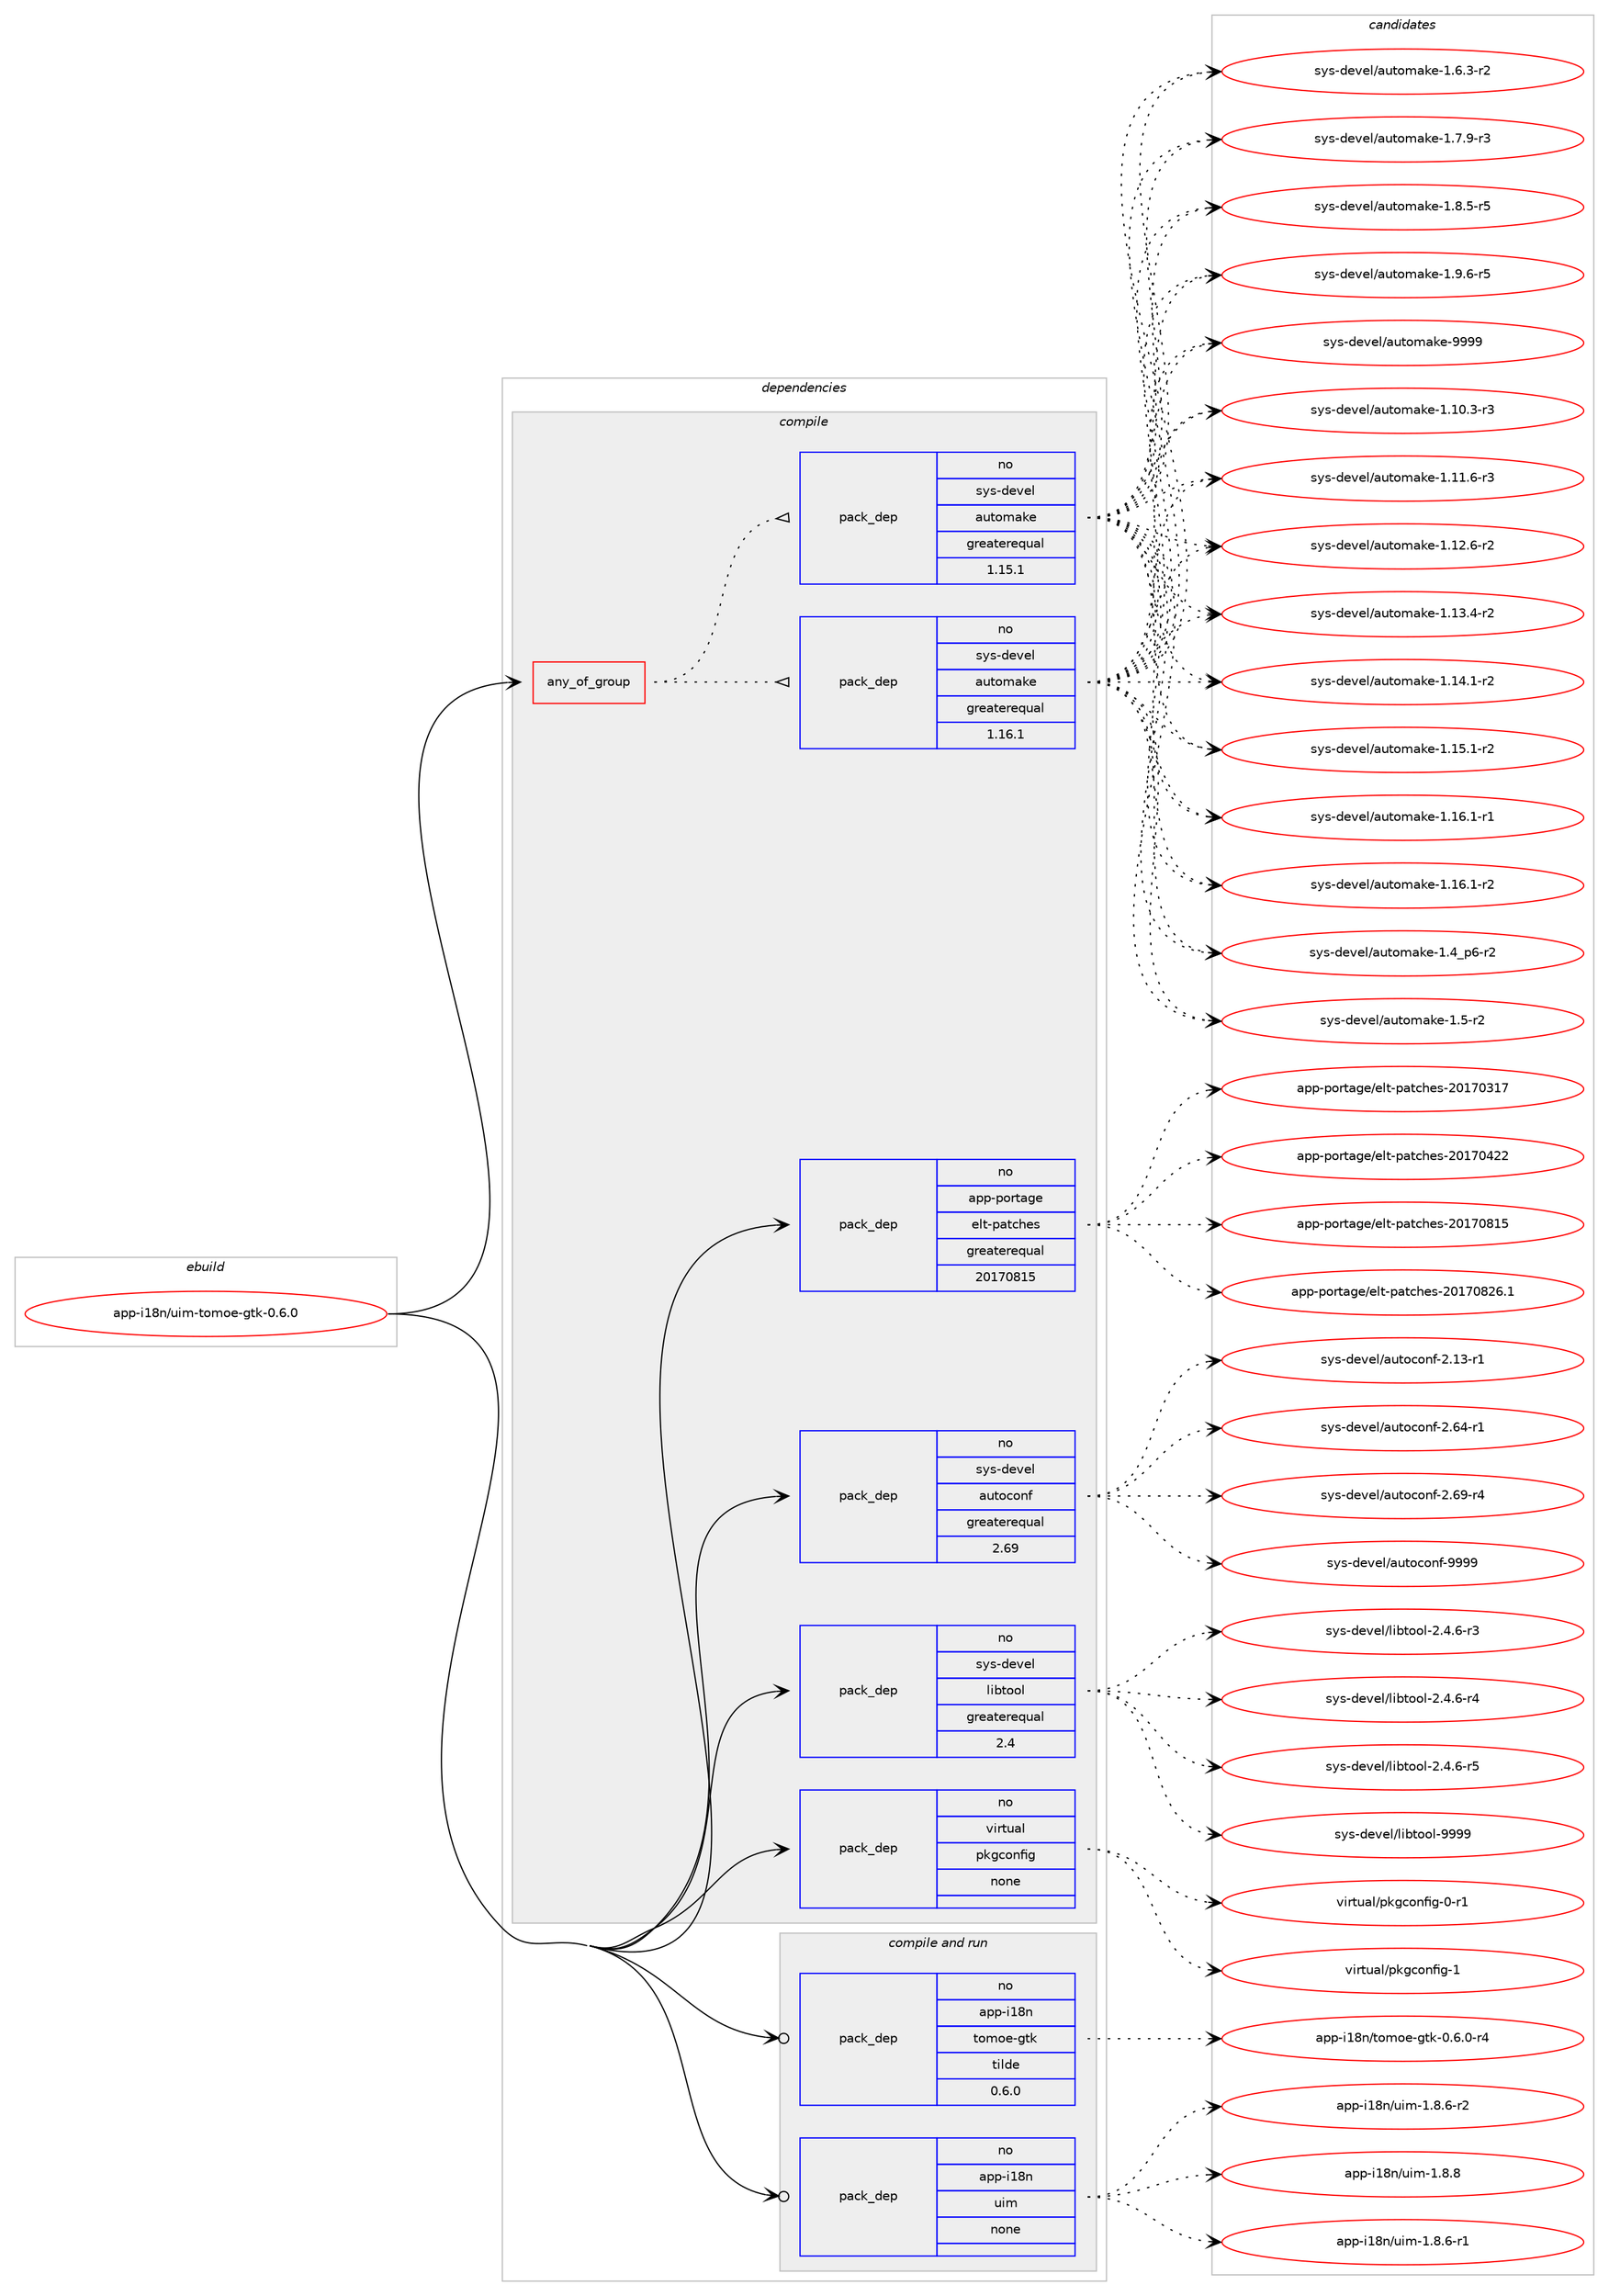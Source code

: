 digraph prolog {

# *************
# Graph options
# *************

newrank=true;
concentrate=true;
compound=true;
graph [rankdir=LR,fontname=Helvetica,fontsize=10,ranksep=1.5];#, ranksep=2.5, nodesep=0.2];
edge  [arrowhead=vee];
node  [fontname=Helvetica,fontsize=10];

# **********
# The ebuild
# **********

subgraph cluster_leftcol {
color=gray;
rank=same;
label=<<i>ebuild</i>>;
id [label="app-i18n/uim-tomoe-gtk-0.6.0", color=red, width=4, href="../app-i18n/uim-tomoe-gtk-0.6.0.svg"];
}

# ****************
# The dependencies
# ****************

subgraph cluster_midcol {
color=gray;
label=<<i>dependencies</i>>;
subgraph cluster_compile {
fillcolor="#eeeeee";
style=filled;
label=<<i>compile</i>>;
subgraph any8648 {
dependency496082 [label=<<TABLE BORDER="0" CELLBORDER="1" CELLSPACING="0" CELLPADDING="4"><TR><TD CELLPADDING="10">any_of_group</TD></TR></TABLE>>, shape=none, color=red];subgraph pack368570 {
dependency496083 [label=<<TABLE BORDER="0" CELLBORDER="1" CELLSPACING="0" CELLPADDING="4" WIDTH="220"><TR><TD ROWSPAN="6" CELLPADDING="30">pack_dep</TD></TR><TR><TD WIDTH="110">no</TD></TR><TR><TD>sys-devel</TD></TR><TR><TD>automake</TD></TR><TR><TD>greaterequal</TD></TR><TR><TD>1.16.1</TD></TR></TABLE>>, shape=none, color=blue];
}
dependency496082:e -> dependency496083:w [weight=20,style="dotted",arrowhead="oinv"];
subgraph pack368571 {
dependency496084 [label=<<TABLE BORDER="0" CELLBORDER="1" CELLSPACING="0" CELLPADDING="4" WIDTH="220"><TR><TD ROWSPAN="6" CELLPADDING="30">pack_dep</TD></TR><TR><TD WIDTH="110">no</TD></TR><TR><TD>sys-devel</TD></TR><TR><TD>automake</TD></TR><TR><TD>greaterequal</TD></TR><TR><TD>1.15.1</TD></TR></TABLE>>, shape=none, color=blue];
}
dependency496082:e -> dependency496084:w [weight=20,style="dotted",arrowhead="oinv"];
}
id:e -> dependency496082:w [weight=20,style="solid",arrowhead="vee"];
subgraph pack368572 {
dependency496085 [label=<<TABLE BORDER="0" CELLBORDER="1" CELLSPACING="0" CELLPADDING="4" WIDTH="220"><TR><TD ROWSPAN="6" CELLPADDING="30">pack_dep</TD></TR><TR><TD WIDTH="110">no</TD></TR><TR><TD>app-portage</TD></TR><TR><TD>elt-patches</TD></TR><TR><TD>greaterequal</TD></TR><TR><TD>20170815</TD></TR></TABLE>>, shape=none, color=blue];
}
id:e -> dependency496085:w [weight=20,style="solid",arrowhead="vee"];
subgraph pack368573 {
dependency496086 [label=<<TABLE BORDER="0" CELLBORDER="1" CELLSPACING="0" CELLPADDING="4" WIDTH="220"><TR><TD ROWSPAN="6" CELLPADDING="30">pack_dep</TD></TR><TR><TD WIDTH="110">no</TD></TR><TR><TD>sys-devel</TD></TR><TR><TD>autoconf</TD></TR><TR><TD>greaterequal</TD></TR><TR><TD>2.69</TD></TR></TABLE>>, shape=none, color=blue];
}
id:e -> dependency496086:w [weight=20,style="solid",arrowhead="vee"];
subgraph pack368574 {
dependency496087 [label=<<TABLE BORDER="0" CELLBORDER="1" CELLSPACING="0" CELLPADDING="4" WIDTH="220"><TR><TD ROWSPAN="6" CELLPADDING="30">pack_dep</TD></TR><TR><TD WIDTH="110">no</TD></TR><TR><TD>sys-devel</TD></TR><TR><TD>libtool</TD></TR><TR><TD>greaterequal</TD></TR><TR><TD>2.4</TD></TR></TABLE>>, shape=none, color=blue];
}
id:e -> dependency496087:w [weight=20,style="solid",arrowhead="vee"];
subgraph pack368575 {
dependency496088 [label=<<TABLE BORDER="0" CELLBORDER="1" CELLSPACING="0" CELLPADDING="4" WIDTH="220"><TR><TD ROWSPAN="6" CELLPADDING="30">pack_dep</TD></TR><TR><TD WIDTH="110">no</TD></TR><TR><TD>virtual</TD></TR><TR><TD>pkgconfig</TD></TR><TR><TD>none</TD></TR><TR><TD></TD></TR></TABLE>>, shape=none, color=blue];
}
id:e -> dependency496088:w [weight=20,style="solid",arrowhead="vee"];
}
subgraph cluster_compileandrun {
fillcolor="#eeeeee";
style=filled;
label=<<i>compile and run</i>>;
subgraph pack368576 {
dependency496089 [label=<<TABLE BORDER="0" CELLBORDER="1" CELLSPACING="0" CELLPADDING="4" WIDTH="220"><TR><TD ROWSPAN="6" CELLPADDING="30">pack_dep</TD></TR><TR><TD WIDTH="110">no</TD></TR><TR><TD>app-i18n</TD></TR><TR><TD>tomoe-gtk</TD></TR><TR><TD>tilde</TD></TR><TR><TD>0.6.0</TD></TR></TABLE>>, shape=none, color=blue];
}
id:e -> dependency496089:w [weight=20,style="solid",arrowhead="odotvee"];
subgraph pack368577 {
dependency496090 [label=<<TABLE BORDER="0" CELLBORDER="1" CELLSPACING="0" CELLPADDING="4" WIDTH="220"><TR><TD ROWSPAN="6" CELLPADDING="30">pack_dep</TD></TR><TR><TD WIDTH="110">no</TD></TR><TR><TD>app-i18n</TD></TR><TR><TD>uim</TD></TR><TR><TD>none</TD></TR><TR><TD></TD></TR></TABLE>>, shape=none, color=blue];
}
id:e -> dependency496090:w [weight=20,style="solid",arrowhead="odotvee"];
}
subgraph cluster_run {
fillcolor="#eeeeee";
style=filled;
label=<<i>run</i>>;
}
}

# **************
# The candidates
# **************

subgraph cluster_choices {
rank=same;
color=gray;
label=<<i>candidates</i>>;

subgraph choice368570 {
color=black;
nodesep=1;
choice11512111545100101118101108479711711611110997107101454946494846514511451 [label="sys-devel/automake-1.10.3-r3", color=red, width=4,href="../sys-devel/automake-1.10.3-r3.svg"];
choice11512111545100101118101108479711711611110997107101454946494946544511451 [label="sys-devel/automake-1.11.6-r3", color=red, width=4,href="../sys-devel/automake-1.11.6-r3.svg"];
choice11512111545100101118101108479711711611110997107101454946495046544511450 [label="sys-devel/automake-1.12.6-r2", color=red, width=4,href="../sys-devel/automake-1.12.6-r2.svg"];
choice11512111545100101118101108479711711611110997107101454946495146524511450 [label="sys-devel/automake-1.13.4-r2", color=red, width=4,href="../sys-devel/automake-1.13.4-r2.svg"];
choice11512111545100101118101108479711711611110997107101454946495246494511450 [label="sys-devel/automake-1.14.1-r2", color=red, width=4,href="../sys-devel/automake-1.14.1-r2.svg"];
choice11512111545100101118101108479711711611110997107101454946495346494511450 [label="sys-devel/automake-1.15.1-r2", color=red, width=4,href="../sys-devel/automake-1.15.1-r2.svg"];
choice11512111545100101118101108479711711611110997107101454946495446494511449 [label="sys-devel/automake-1.16.1-r1", color=red, width=4,href="../sys-devel/automake-1.16.1-r1.svg"];
choice11512111545100101118101108479711711611110997107101454946495446494511450 [label="sys-devel/automake-1.16.1-r2", color=red, width=4,href="../sys-devel/automake-1.16.1-r2.svg"];
choice115121115451001011181011084797117116111109971071014549465295112544511450 [label="sys-devel/automake-1.4_p6-r2", color=red, width=4,href="../sys-devel/automake-1.4_p6-r2.svg"];
choice11512111545100101118101108479711711611110997107101454946534511450 [label="sys-devel/automake-1.5-r2", color=red, width=4,href="../sys-devel/automake-1.5-r2.svg"];
choice115121115451001011181011084797117116111109971071014549465446514511450 [label="sys-devel/automake-1.6.3-r2", color=red, width=4,href="../sys-devel/automake-1.6.3-r2.svg"];
choice115121115451001011181011084797117116111109971071014549465546574511451 [label="sys-devel/automake-1.7.9-r3", color=red, width=4,href="../sys-devel/automake-1.7.9-r3.svg"];
choice115121115451001011181011084797117116111109971071014549465646534511453 [label="sys-devel/automake-1.8.5-r5", color=red, width=4,href="../sys-devel/automake-1.8.5-r5.svg"];
choice115121115451001011181011084797117116111109971071014549465746544511453 [label="sys-devel/automake-1.9.6-r5", color=red, width=4,href="../sys-devel/automake-1.9.6-r5.svg"];
choice115121115451001011181011084797117116111109971071014557575757 [label="sys-devel/automake-9999", color=red, width=4,href="../sys-devel/automake-9999.svg"];
dependency496083:e -> choice11512111545100101118101108479711711611110997107101454946494846514511451:w [style=dotted,weight="100"];
dependency496083:e -> choice11512111545100101118101108479711711611110997107101454946494946544511451:w [style=dotted,weight="100"];
dependency496083:e -> choice11512111545100101118101108479711711611110997107101454946495046544511450:w [style=dotted,weight="100"];
dependency496083:e -> choice11512111545100101118101108479711711611110997107101454946495146524511450:w [style=dotted,weight="100"];
dependency496083:e -> choice11512111545100101118101108479711711611110997107101454946495246494511450:w [style=dotted,weight="100"];
dependency496083:e -> choice11512111545100101118101108479711711611110997107101454946495346494511450:w [style=dotted,weight="100"];
dependency496083:e -> choice11512111545100101118101108479711711611110997107101454946495446494511449:w [style=dotted,weight="100"];
dependency496083:e -> choice11512111545100101118101108479711711611110997107101454946495446494511450:w [style=dotted,weight="100"];
dependency496083:e -> choice115121115451001011181011084797117116111109971071014549465295112544511450:w [style=dotted,weight="100"];
dependency496083:e -> choice11512111545100101118101108479711711611110997107101454946534511450:w [style=dotted,weight="100"];
dependency496083:e -> choice115121115451001011181011084797117116111109971071014549465446514511450:w [style=dotted,weight="100"];
dependency496083:e -> choice115121115451001011181011084797117116111109971071014549465546574511451:w [style=dotted,weight="100"];
dependency496083:e -> choice115121115451001011181011084797117116111109971071014549465646534511453:w [style=dotted,weight="100"];
dependency496083:e -> choice115121115451001011181011084797117116111109971071014549465746544511453:w [style=dotted,weight="100"];
dependency496083:e -> choice115121115451001011181011084797117116111109971071014557575757:w [style=dotted,weight="100"];
}
subgraph choice368571 {
color=black;
nodesep=1;
choice11512111545100101118101108479711711611110997107101454946494846514511451 [label="sys-devel/automake-1.10.3-r3", color=red, width=4,href="../sys-devel/automake-1.10.3-r3.svg"];
choice11512111545100101118101108479711711611110997107101454946494946544511451 [label="sys-devel/automake-1.11.6-r3", color=red, width=4,href="../sys-devel/automake-1.11.6-r3.svg"];
choice11512111545100101118101108479711711611110997107101454946495046544511450 [label="sys-devel/automake-1.12.6-r2", color=red, width=4,href="../sys-devel/automake-1.12.6-r2.svg"];
choice11512111545100101118101108479711711611110997107101454946495146524511450 [label="sys-devel/automake-1.13.4-r2", color=red, width=4,href="../sys-devel/automake-1.13.4-r2.svg"];
choice11512111545100101118101108479711711611110997107101454946495246494511450 [label="sys-devel/automake-1.14.1-r2", color=red, width=4,href="../sys-devel/automake-1.14.1-r2.svg"];
choice11512111545100101118101108479711711611110997107101454946495346494511450 [label="sys-devel/automake-1.15.1-r2", color=red, width=4,href="../sys-devel/automake-1.15.1-r2.svg"];
choice11512111545100101118101108479711711611110997107101454946495446494511449 [label="sys-devel/automake-1.16.1-r1", color=red, width=4,href="../sys-devel/automake-1.16.1-r1.svg"];
choice11512111545100101118101108479711711611110997107101454946495446494511450 [label="sys-devel/automake-1.16.1-r2", color=red, width=4,href="../sys-devel/automake-1.16.1-r2.svg"];
choice115121115451001011181011084797117116111109971071014549465295112544511450 [label="sys-devel/automake-1.4_p6-r2", color=red, width=4,href="../sys-devel/automake-1.4_p6-r2.svg"];
choice11512111545100101118101108479711711611110997107101454946534511450 [label="sys-devel/automake-1.5-r2", color=red, width=4,href="../sys-devel/automake-1.5-r2.svg"];
choice115121115451001011181011084797117116111109971071014549465446514511450 [label="sys-devel/automake-1.6.3-r2", color=red, width=4,href="../sys-devel/automake-1.6.3-r2.svg"];
choice115121115451001011181011084797117116111109971071014549465546574511451 [label="sys-devel/automake-1.7.9-r3", color=red, width=4,href="../sys-devel/automake-1.7.9-r3.svg"];
choice115121115451001011181011084797117116111109971071014549465646534511453 [label="sys-devel/automake-1.8.5-r5", color=red, width=4,href="../sys-devel/automake-1.8.5-r5.svg"];
choice115121115451001011181011084797117116111109971071014549465746544511453 [label="sys-devel/automake-1.9.6-r5", color=red, width=4,href="../sys-devel/automake-1.9.6-r5.svg"];
choice115121115451001011181011084797117116111109971071014557575757 [label="sys-devel/automake-9999", color=red, width=4,href="../sys-devel/automake-9999.svg"];
dependency496084:e -> choice11512111545100101118101108479711711611110997107101454946494846514511451:w [style=dotted,weight="100"];
dependency496084:e -> choice11512111545100101118101108479711711611110997107101454946494946544511451:w [style=dotted,weight="100"];
dependency496084:e -> choice11512111545100101118101108479711711611110997107101454946495046544511450:w [style=dotted,weight="100"];
dependency496084:e -> choice11512111545100101118101108479711711611110997107101454946495146524511450:w [style=dotted,weight="100"];
dependency496084:e -> choice11512111545100101118101108479711711611110997107101454946495246494511450:w [style=dotted,weight="100"];
dependency496084:e -> choice11512111545100101118101108479711711611110997107101454946495346494511450:w [style=dotted,weight="100"];
dependency496084:e -> choice11512111545100101118101108479711711611110997107101454946495446494511449:w [style=dotted,weight="100"];
dependency496084:e -> choice11512111545100101118101108479711711611110997107101454946495446494511450:w [style=dotted,weight="100"];
dependency496084:e -> choice115121115451001011181011084797117116111109971071014549465295112544511450:w [style=dotted,weight="100"];
dependency496084:e -> choice11512111545100101118101108479711711611110997107101454946534511450:w [style=dotted,weight="100"];
dependency496084:e -> choice115121115451001011181011084797117116111109971071014549465446514511450:w [style=dotted,weight="100"];
dependency496084:e -> choice115121115451001011181011084797117116111109971071014549465546574511451:w [style=dotted,weight="100"];
dependency496084:e -> choice115121115451001011181011084797117116111109971071014549465646534511453:w [style=dotted,weight="100"];
dependency496084:e -> choice115121115451001011181011084797117116111109971071014549465746544511453:w [style=dotted,weight="100"];
dependency496084:e -> choice115121115451001011181011084797117116111109971071014557575757:w [style=dotted,weight="100"];
}
subgraph choice368572 {
color=black;
nodesep=1;
choice97112112451121111141169710310147101108116451129711699104101115455048495548514955 [label="app-portage/elt-patches-20170317", color=red, width=4,href="../app-portage/elt-patches-20170317.svg"];
choice97112112451121111141169710310147101108116451129711699104101115455048495548525050 [label="app-portage/elt-patches-20170422", color=red, width=4,href="../app-portage/elt-patches-20170422.svg"];
choice97112112451121111141169710310147101108116451129711699104101115455048495548564953 [label="app-portage/elt-patches-20170815", color=red, width=4,href="../app-portage/elt-patches-20170815.svg"];
choice971121124511211111411697103101471011081164511297116991041011154550484955485650544649 [label="app-portage/elt-patches-20170826.1", color=red, width=4,href="../app-portage/elt-patches-20170826.1.svg"];
dependency496085:e -> choice97112112451121111141169710310147101108116451129711699104101115455048495548514955:w [style=dotted,weight="100"];
dependency496085:e -> choice97112112451121111141169710310147101108116451129711699104101115455048495548525050:w [style=dotted,weight="100"];
dependency496085:e -> choice97112112451121111141169710310147101108116451129711699104101115455048495548564953:w [style=dotted,weight="100"];
dependency496085:e -> choice971121124511211111411697103101471011081164511297116991041011154550484955485650544649:w [style=dotted,weight="100"];
}
subgraph choice368573 {
color=black;
nodesep=1;
choice1151211154510010111810110847971171161119911111010245504649514511449 [label="sys-devel/autoconf-2.13-r1", color=red, width=4,href="../sys-devel/autoconf-2.13-r1.svg"];
choice1151211154510010111810110847971171161119911111010245504654524511449 [label="sys-devel/autoconf-2.64-r1", color=red, width=4,href="../sys-devel/autoconf-2.64-r1.svg"];
choice1151211154510010111810110847971171161119911111010245504654574511452 [label="sys-devel/autoconf-2.69-r4", color=red, width=4,href="../sys-devel/autoconf-2.69-r4.svg"];
choice115121115451001011181011084797117116111991111101024557575757 [label="sys-devel/autoconf-9999", color=red, width=4,href="../sys-devel/autoconf-9999.svg"];
dependency496086:e -> choice1151211154510010111810110847971171161119911111010245504649514511449:w [style=dotted,weight="100"];
dependency496086:e -> choice1151211154510010111810110847971171161119911111010245504654524511449:w [style=dotted,weight="100"];
dependency496086:e -> choice1151211154510010111810110847971171161119911111010245504654574511452:w [style=dotted,weight="100"];
dependency496086:e -> choice115121115451001011181011084797117116111991111101024557575757:w [style=dotted,weight="100"];
}
subgraph choice368574 {
color=black;
nodesep=1;
choice1151211154510010111810110847108105981161111111084550465246544511451 [label="sys-devel/libtool-2.4.6-r3", color=red, width=4,href="../sys-devel/libtool-2.4.6-r3.svg"];
choice1151211154510010111810110847108105981161111111084550465246544511452 [label="sys-devel/libtool-2.4.6-r4", color=red, width=4,href="../sys-devel/libtool-2.4.6-r4.svg"];
choice1151211154510010111810110847108105981161111111084550465246544511453 [label="sys-devel/libtool-2.4.6-r5", color=red, width=4,href="../sys-devel/libtool-2.4.6-r5.svg"];
choice1151211154510010111810110847108105981161111111084557575757 [label="sys-devel/libtool-9999", color=red, width=4,href="../sys-devel/libtool-9999.svg"];
dependency496087:e -> choice1151211154510010111810110847108105981161111111084550465246544511451:w [style=dotted,weight="100"];
dependency496087:e -> choice1151211154510010111810110847108105981161111111084550465246544511452:w [style=dotted,weight="100"];
dependency496087:e -> choice1151211154510010111810110847108105981161111111084550465246544511453:w [style=dotted,weight="100"];
dependency496087:e -> choice1151211154510010111810110847108105981161111111084557575757:w [style=dotted,weight="100"];
}
subgraph choice368575 {
color=black;
nodesep=1;
choice11810511411611797108471121071039911111010210510345484511449 [label="virtual/pkgconfig-0-r1", color=red, width=4,href="../virtual/pkgconfig-0-r1.svg"];
choice1181051141161179710847112107103991111101021051034549 [label="virtual/pkgconfig-1", color=red, width=4,href="../virtual/pkgconfig-1.svg"];
dependency496088:e -> choice11810511411611797108471121071039911111010210510345484511449:w [style=dotted,weight="100"];
dependency496088:e -> choice1181051141161179710847112107103991111101021051034549:w [style=dotted,weight="100"];
}
subgraph choice368576 {
color=black;
nodesep=1;
choice9711211245105495611047116111109111101451031161074548465446484511452 [label="app-i18n/tomoe-gtk-0.6.0-r4", color=red, width=4,href="../app-i18n/tomoe-gtk-0.6.0-r4.svg"];
dependency496089:e -> choice9711211245105495611047116111109111101451031161074548465446484511452:w [style=dotted,weight="100"];
}
subgraph choice368577 {
color=black;
nodesep=1;
choice97112112451054956110471171051094549465646544511449 [label="app-i18n/uim-1.8.6-r1", color=red, width=4,href="../app-i18n/uim-1.8.6-r1.svg"];
choice97112112451054956110471171051094549465646544511450 [label="app-i18n/uim-1.8.6-r2", color=red, width=4,href="../app-i18n/uim-1.8.6-r2.svg"];
choice9711211245105495611047117105109454946564656 [label="app-i18n/uim-1.8.8", color=red, width=4,href="../app-i18n/uim-1.8.8.svg"];
dependency496090:e -> choice97112112451054956110471171051094549465646544511449:w [style=dotted,weight="100"];
dependency496090:e -> choice97112112451054956110471171051094549465646544511450:w [style=dotted,weight="100"];
dependency496090:e -> choice9711211245105495611047117105109454946564656:w [style=dotted,weight="100"];
}
}

}
